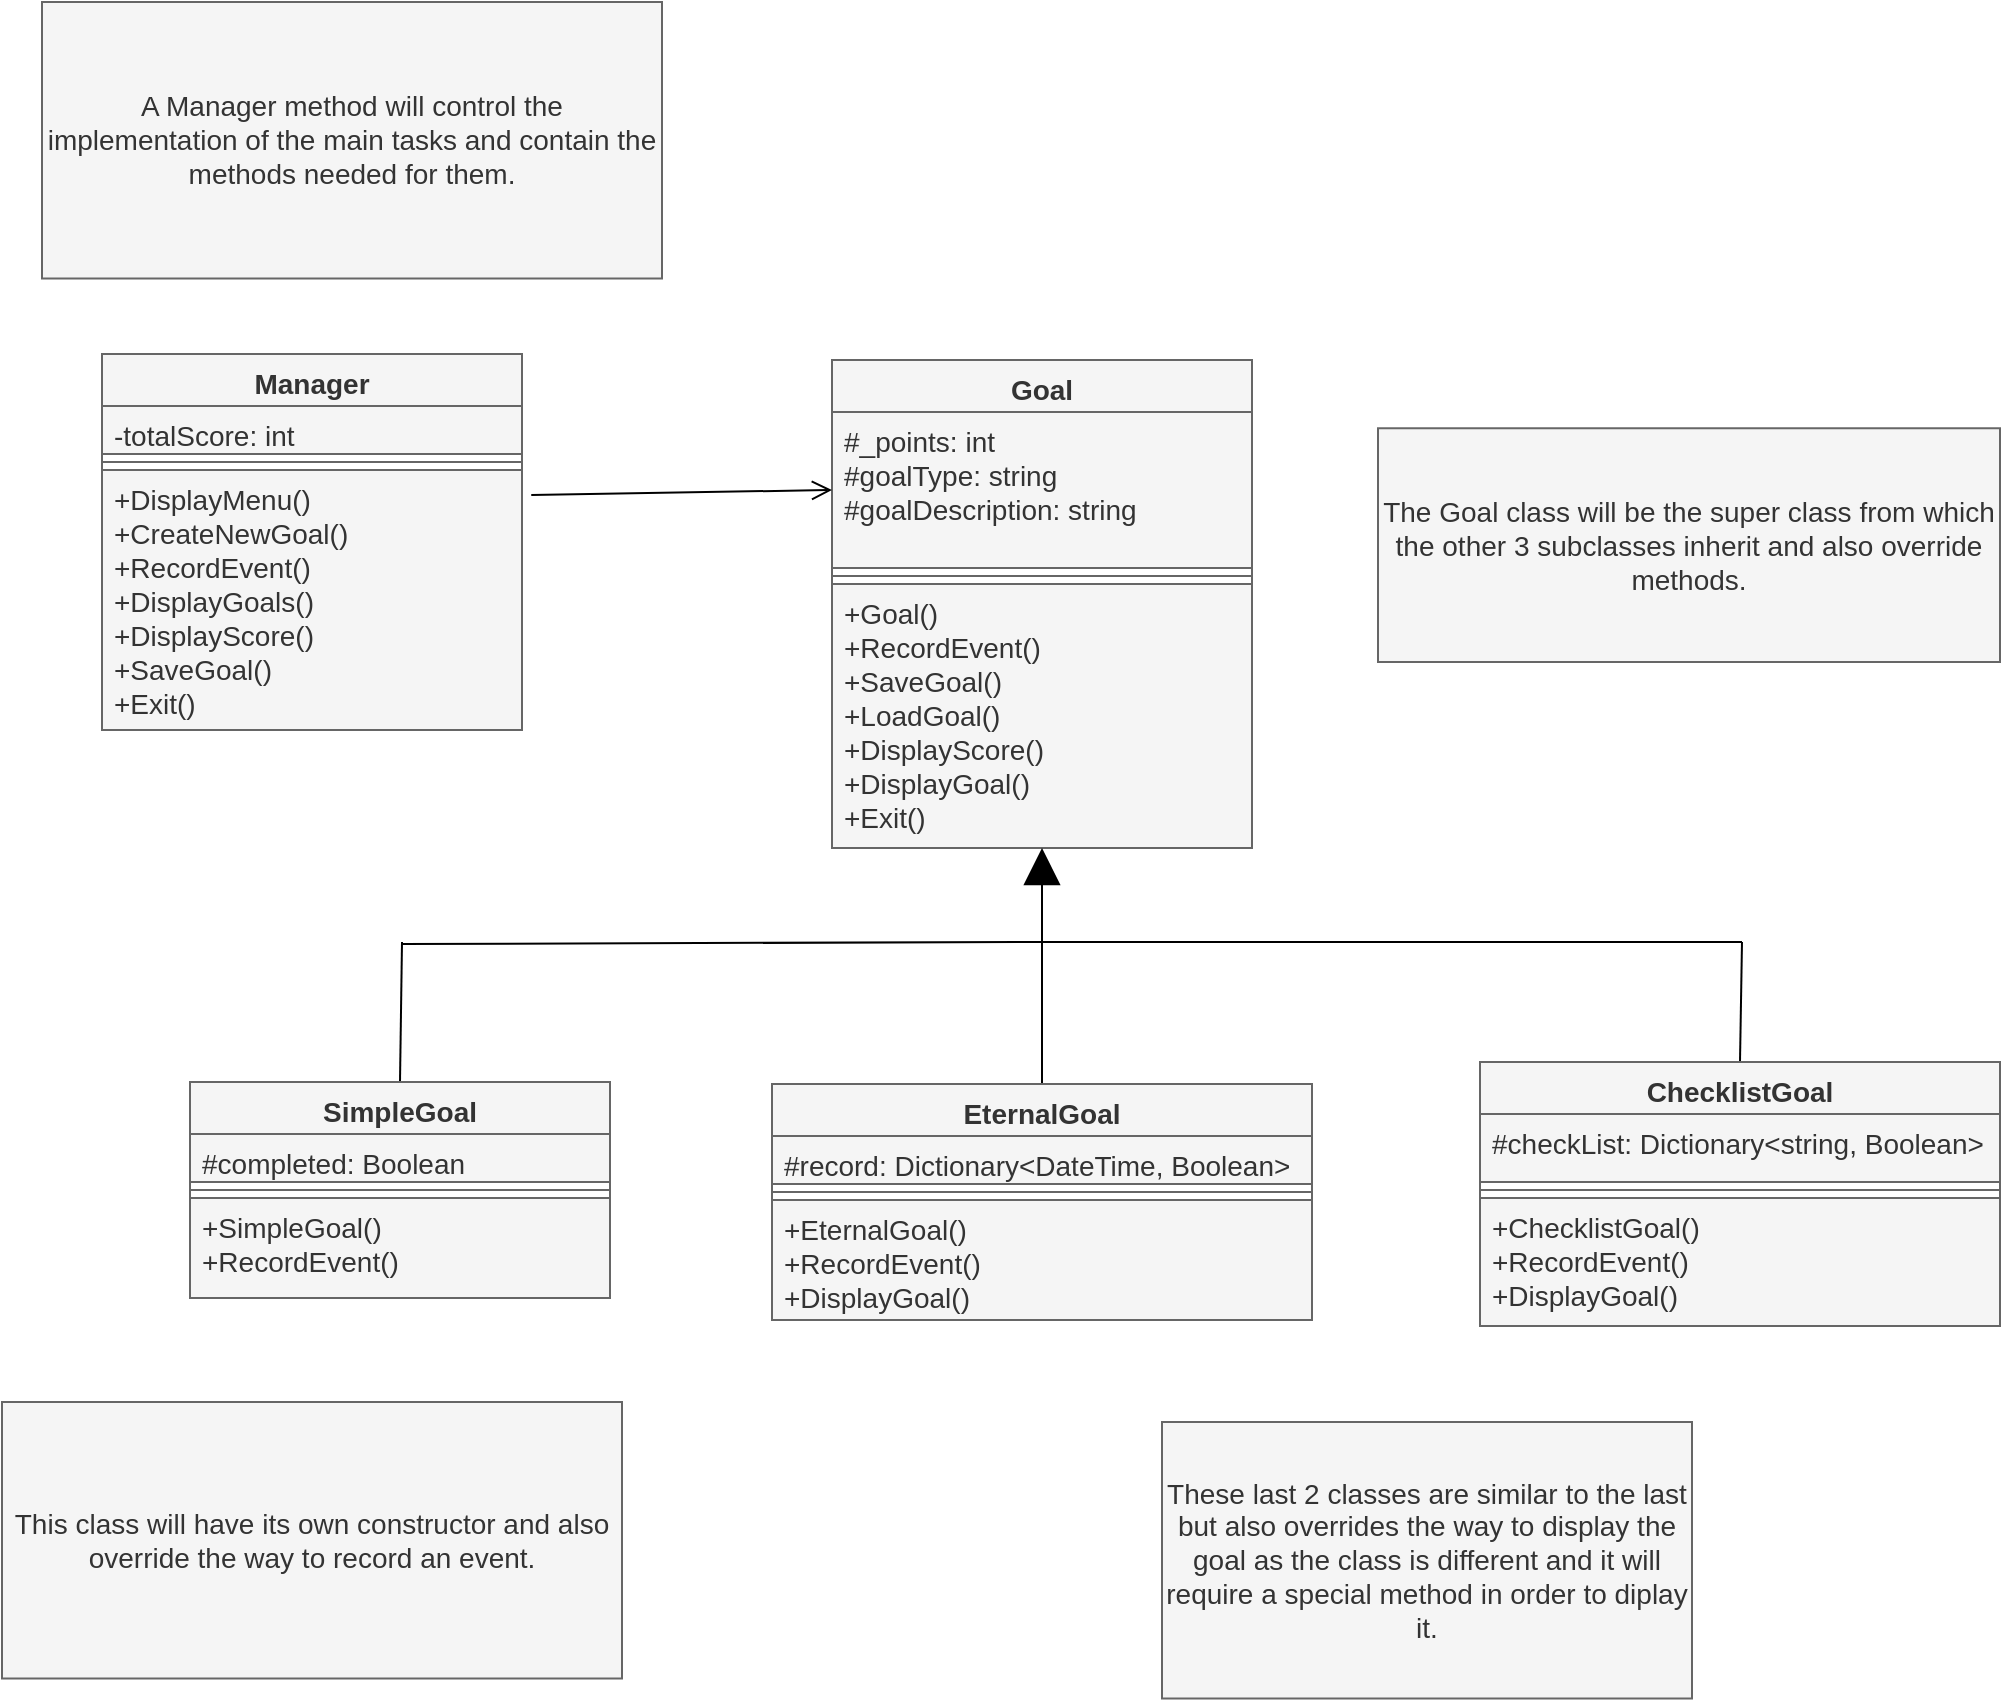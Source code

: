 <mxfile>
    <diagram id="FJXhwHptYgPNuSuxnt-G" name="Page-1">
        <mxGraphModel dx="1943" dy="2173" grid="1" gridSize="10" guides="1" tooltips="1" connect="1" arrows="1" fold="1" page="1" pageScale="1" pageWidth="850" pageHeight="1100" math="0" shadow="0">
            <root>
                <mxCell id="0"/>
                <mxCell id="1" parent="0"/>
                <mxCell id="80" value="This class will have its own constructor and also override the way to record an event." style="whiteSpace=wrap;html=1;fontSize=14;fillColor=#f5f5f5;strokeColor=#666666;fontColor=#333333;" parent="1" vertex="1">
                    <mxGeometry x="-520" y="650" width="310" height="138.25" as="geometry"/>
                </mxCell>
                <mxCell id="83" value="These last 2 classes are similar to the last but also overrides the way to display the goal as the class is different and it will require a special method in order to diplay it." style="whiteSpace=wrap;html=1;fontSize=14;fillColor=#f5f5f5;strokeColor=#666666;fontColor=#333333;" parent="1" vertex="1">
                    <mxGeometry x="60" y="660" width="265" height="138.25" as="geometry"/>
                </mxCell>
                <mxCell id="95" value="A Manager method will control the implementation of the main tasks and contain the methods needed for them." style="whiteSpace=wrap;html=1;fontSize=14;fillColor=#f5f5f5;strokeColor=#666666;fontColor=#333333;" parent="1" vertex="1">
                    <mxGeometry x="-500" y="-50" width="310" height="138.25" as="geometry"/>
                </mxCell>
                <mxCell id="99" value="Goal" style="swimlane;fontStyle=1;align=center;verticalAlign=top;childLayout=stackLayout;horizontal=1;startSize=26;horizontalStack=0;resizeParent=1;resizeParentMax=0;resizeLast=0;collapsible=1;marginBottom=0;fillColor=#f5f5f5;strokeColor=#666666;fontColor=#333333;fontSize=14;" parent="1" vertex="1">
                    <mxGeometry x="-105" y="129" width="210" height="244" as="geometry"/>
                </mxCell>
                <mxCell id="100" value="#_points: int&#10;#goalType: string&#10;#goalDescription: string&#10;" style="text;strokeColor=#666666;fillColor=#f5f5f5;align=left;verticalAlign=top;spacingLeft=4;spacingRight=4;overflow=hidden;rotatable=0;points=[[0,0.5],[1,0.5]];portConstraint=eastwest;fontColor=#333333;fontSize=14;" parent="99" vertex="1">
                    <mxGeometry y="26" width="210" height="78" as="geometry"/>
                </mxCell>
                <mxCell id="101" value="" style="line;strokeWidth=1;fillColor=#f5f5f5;align=left;verticalAlign=middle;spacingTop=-1;spacingLeft=3;spacingRight=3;rotatable=0;labelPosition=right;points=[];portConstraint=eastwest;strokeColor=#666666;fontColor=#333333;fontSize=14;" parent="99" vertex="1">
                    <mxGeometry y="104" width="210" height="8" as="geometry"/>
                </mxCell>
                <mxCell id="102" value="+Goal()&#10;+RecordEvent()&#10;+SaveGoal()&#10;+LoadGoal()&#10;+DisplayScore()&#10;+DisplayGoal()&#9;&#10;+Exit()&#10;" style="text;strokeColor=#666666;fillColor=#f5f5f5;align=left;verticalAlign=top;spacingLeft=4;spacingRight=4;overflow=hidden;rotatable=0;points=[[0,0.5],[1,0.5]];portConstraint=eastwest;fontColor=#333333;fontSize=14;" parent="99" vertex="1">
                    <mxGeometry y="112" width="210" height="132" as="geometry"/>
                </mxCell>
                <mxCell id="105" value="" style="endArrow=block;endSize=16;endFill=1;html=1;exitX=0.5;exitY=0;exitDx=0;exitDy=0;" parent="1" source="136" target="102" edge="1">
                    <mxGeometry width="160" relative="1" as="geometry">
                        <mxPoint x="-0.04" y="470" as="sourcePoint"/>
                        <mxPoint x="210" y="360" as="targetPoint"/>
                        <mxPoint as="offset"/>
                    </mxGeometry>
                </mxCell>
                <mxCell id="109" value="" style="endArrow=none;html=1;exitX=0.5;exitY=0;exitDx=0;exitDy=0;" parent="1" source="129" edge="1">
                    <mxGeometry width="50" height="50" relative="1" as="geometry">
                        <mxPoint x="-320" y="470" as="sourcePoint"/>
                        <mxPoint x="-320" y="420" as="targetPoint"/>
                    </mxGeometry>
                </mxCell>
                <mxCell id="110" value="" style="endArrow=none;html=1;" parent="1" edge="1">
                    <mxGeometry width="50" height="50" relative="1" as="geometry">
                        <mxPoint x="-320" y="421" as="sourcePoint"/>
                        <mxPoint y="420" as="targetPoint"/>
                    </mxGeometry>
                </mxCell>
                <mxCell id="111" value="" style="endArrow=none;html=1;" parent="1" edge="1">
                    <mxGeometry width="50" height="50" relative="1" as="geometry">
                        <mxPoint y="420" as="sourcePoint"/>
                        <mxPoint x="350" y="420" as="targetPoint"/>
                    </mxGeometry>
                </mxCell>
                <mxCell id="113" value="" style="endArrow=none;html=1;exitX=0.5;exitY=0;exitDx=0;exitDy=0;" parent="1" source="140" edge="1">
                    <mxGeometry width="50" height="50" relative="1" as="geometry">
                        <mxPoint x="329" y="470" as="sourcePoint"/>
                        <mxPoint x="350" y="420" as="targetPoint"/>
                    </mxGeometry>
                </mxCell>
                <mxCell id="124" value="The Goal class will be the super class from which the other 3 subclasses inherit and also override methods." style="whiteSpace=wrap;html=1;fontSize=14;fillColor=#f5f5f5;strokeColor=#666666;fontColor=#333333;" parent="1" vertex="1">
                    <mxGeometry x="168" y="163.13" width="311" height="116.87" as="geometry"/>
                </mxCell>
                <mxCell id="125" value="Manager" style="swimlane;fontStyle=1;align=center;verticalAlign=top;childLayout=stackLayout;horizontal=1;startSize=26;horizontalStack=0;resizeParent=1;resizeParentMax=0;resizeLast=0;collapsible=1;marginBottom=0;fillColor=#f5f5f5;strokeColor=#666666;fontColor=#333333;fontSize=14;" parent="1" vertex="1">
                    <mxGeometry x="-470" y="126" width="210" height="188" as="geometry"/>
                </mxCell>
                <mxCell id="126" value="-totalScore: int" style="text;strokeColor=#666666;fillColor=#f5f5f5;align=left;verticalAlign=top;spacingLeft=4;spacingRight=4;overflow=hidden;rotatable=0;points=[[0,0.5],[1,0.5]];portConstraint=eastwest;fontColor=#333333;fontSize=14;" parent="125" vertex="1">
                    <mxGeometry y="26" width="210" height="24" as="geometry"/>
                </mxCell>
                <mxCell id="127" value="" style="line;strokeWidth=1;fillColor=#f5f5f5;align=left;verticalAlign=middle;spacingTop=-1;spacingLeft=3;spacingRight=3;rotatable=0;labelPosition=right;points=[];portConstraint=eastwest;strokeColor=#666666;fontColor=#333333;fontSize=14;" parent="125" vertex="1">
                    <mxGeometry y="50" width="210" height="8" as="geometry"/>
                </mxCell>
                <mxCell id="128" value="+DisplayMenu()&#10;+CreateNewGoal()&#10;+RecordEvent()&#10;+DisplayGoals()&#10;+DisplayScore()&#10;+SaveGoal()&#10;+Exit()&#10;" style="text;strokeColor=#666666;fillColor=#f5f5f5;align=left;verticalAlign=top;spacingLeft=4;spacingRight=4;overflow=hidden;rotatable=0;points=[[0,0.5],[1,0.5]];portConstraint=eastwest;fontColor=#333333;fontSize=14;" parent="125" vertex="1">
                    <mxGeometry y="58" width="210" height="130" as="geometry"/>
                </mxCell>
                <mxCell id="129" value="SimpleGoal" style="swimlane;fontStyle=1;align=center;verticalAlign=top;childLayout=stackLayout;horizontal=1;startSize=26;horizontalStack=0;resizeParent=1;resizeParentMax=0;resizeLast=0;collapsible=1;marginBottom=0;fillColor=#f5f5f5;strokeColor=#666666;fontColor=#333333;fontSize=14;" parent="1" vertex="1">
                    <mxGeometry x="-426" y="490" width="210" height="108" as="geometry"/>
                </mxCell>
                <mxCell id="130" value="#completed: Boolean" style="text;strokeColor=#666666;fillColor=#f5f5f5;align=left;verticalAlign=top;spacingLeft=4;spacingRight=4;overflow=hidden;rotatable=0;points=[[0,0.5],[1,0.5]];portConstraint=eastwest;fontColor=#333333;fontSize=14;" parent="129" vertex="1">
                    <mxGeometry y="26" width="210" height="24" as="geometry"/>
                </mxCell>
                <mxCell id="131" value="" style="line;strokeWidth=1;fillColor=#f5f5f5;align=left;verticalAlign=middle;spacingTop=-1;spacingLeft=3;spacingRight=3;rotatable=0;labelPosition=right;points=[];portConstraint=eastwest;strokeColor=#666666;fontColor=#333333;fontSize=14;" parent="129" vertex="1">
                    <mxGeometry y="50" width="210" height="8" as="geometry"/>
                </mxCell>
                <mxCell id="132" value="+SimpleGoal()&#10;+RecordEvent()&#10;" style="text;strokeColor=#666666;fillColor=#f5f5f5;align=left;verticalAlign=top;spacingLeft=4;spacingRight=4;overflow=hidden;rotatable=0;points=[[0,0.5],[1,0.5]];portConstraint=eastwest;fontColor=#333333;fontSize=14;" parent="129" vertex="1">
                    <mxGeometry y="58" width="210" height="50" as="geometry"/>
                </mxCell>
                <mxCell id="136" value="EternalGoal" style="swimlane;fontStyle=1;align=center;verticalAlign=top;childLayout=stackLayout;horizontal=1;startSize=26;horizontalStack=0;resizeParent=1;resizeParentMax=0;resizeLast=0;collapsible=1;marginBottom=0;fillColor=#f5f5f5;strokeColor=#666666;fontColor=#333333;fontSize=14;" parent="1" vertex="1">
                    <mxGeometry x="-135" y="491" width="270" height="118" as="geometry"/>
                </mxCell>
                <mxCell id="137" value="#record: Dictionary&lt;DateTime, Boolean&gt;" style="text;strokeColor=#666666;fillColor=#f5f5f5;align=left;verticalAlign=top;spacingLeft=4;spacingRight=4;overflow=hidden;rotatable=0;points=[[0,0.5],[1,0.5]];portConstraint=eastwest;fontColor=#333333;fontSize=14;" parent="136" vertex="1">
                    <mxGeometry y="26" width="270" height="24" as="geometry"/>
                </mxCell>
                <mxCell id="138" value="" style="line;strokeWidth=1;fillColor=#f5f5f5;align=left;verticalAlign=middle;spacingTop=-1;spacingLeft=3;spacingRight=3;rotatable=0;labelPosition=right;points=[];portConstraint=eastwest;strokeColor=#666666;fontColor=#333333;fontSize=14;" parent="136" vertex="1">
                    <mxGeometry y="50" width="270" height="8" as="geometry"/>
                </mxCell>
                <mxCell id="139" value="+EternalGoal()&#10;+RecordEvent()&#10;+DisplayGoal()&#10;" style="text;strokeColor=#666666;fillColor=#f5f5f5;align=left;verticalAlign=top;spacingLeft=4;spacingRight=4;overflow=hidden;rotatable=0;points=[[0,0.5],[1,0.5]];portConstraint=eastwest;fontColor=#333333;fontSize=14;" parent="136" vertex="1">
                    <mxGeometry y="58" width="270" height="60" as="geometry"/>
                </mxCell>
                <mxCell id="140" value="ChecklistGoal" style="swimlane;fontStyle=1;align=center;verticalAlign=top;childLayout=stackLayout;horizontal=1;startSize=26;horizontalStack=0;resizeParent=1;resizeParentMax=0;resizeLast=0;collapsible=1;marginBottom=0;fillColor=#f5f5f5;strokeColor=#666666;fontColor=#333333;fontSize=14;" parent="1" vertex="1">
                    <mxGeometry x="219" y="480" width="260" height="132" as="geometry"/>
                </mxCell>
                <mxCell id="141" value="#checkList: Dictionary&lt;string, Boolean&gt;" style="text;strokeColor=#666666;fillColor=#f5f5f5;align=left;verticalAlign=top;spacingLeft=4;spacingRight=4;overflow=hidden;rotatable=0;points=[[0,0.5],[1,0.5]];portConstraint=eastwest;fontColor=#333333;fontSize=14;" parent="140" vertex="1">
                    <mxGeometry y="26" width="260" height="34" as="geometry"/>
                </mxCell>
                <mxCell id="142" value="" style="line;strokeWidth=1;fillColor=#f5f5f5;align=left;verticalAlign=middle;spacingTop=-1;spacingLeft=3;spacingRight=3;rotatable=0;labelPosition=right;points=[];portConstraint=eastwest;strokeColor=#666666;fontColor=#333333;fontSize=14;" parent="140" vertex="1">
                    <mxGeometry y="60" width="260" height="8" as="geometry"/>
                </mxCell>
                <mxCell id="143" value="+ChecklistGoal()&#10;+RecordEvent()&#10;+DisplayGoal()&#10;" style="text;strokeColor=#666666;fillColor=#f5f5f5;align=left;verticalAlign=top;spacingLeft=4;spacingRight=4;overflow=hidden;rotatable=0;points=[[0,0.5],[1,0.5]];portConstraint=eastwest;fontColor=#333333;fontSize=14;" parent="140" vertex="1">
                    <mxGeometry y="68" width="260" height="64" as="geometry"/>
                </mxCell>
                <mxCell id="145" value="" style="endArrow=open;startArrow=none;endFill=0;startFill=0;endSize=8;html=1;verticalAlign=bottom;labelBackgroundColor=none;strokeWidth=1;entryX=0;entryY=0.5;entryDx=0;entryDy=0;exitX=1.022;exitY=0.096;exitDx=0;exitDy=0;exitPerimeter=0;" parent="1" source="128" target="100" edge="1">
                    <mxGeometry width="160" relative="1" as="geometry">
                        <mxPoint x="-250" y="200" as="sourcePoint"/>
                        <mxPoint x="-90" y="200" as="targetPoint"/>
                    </mxGeometry>
                </mxCell>
            </root>
        </mxGraphModel>
    </diagram>
</mxfile>